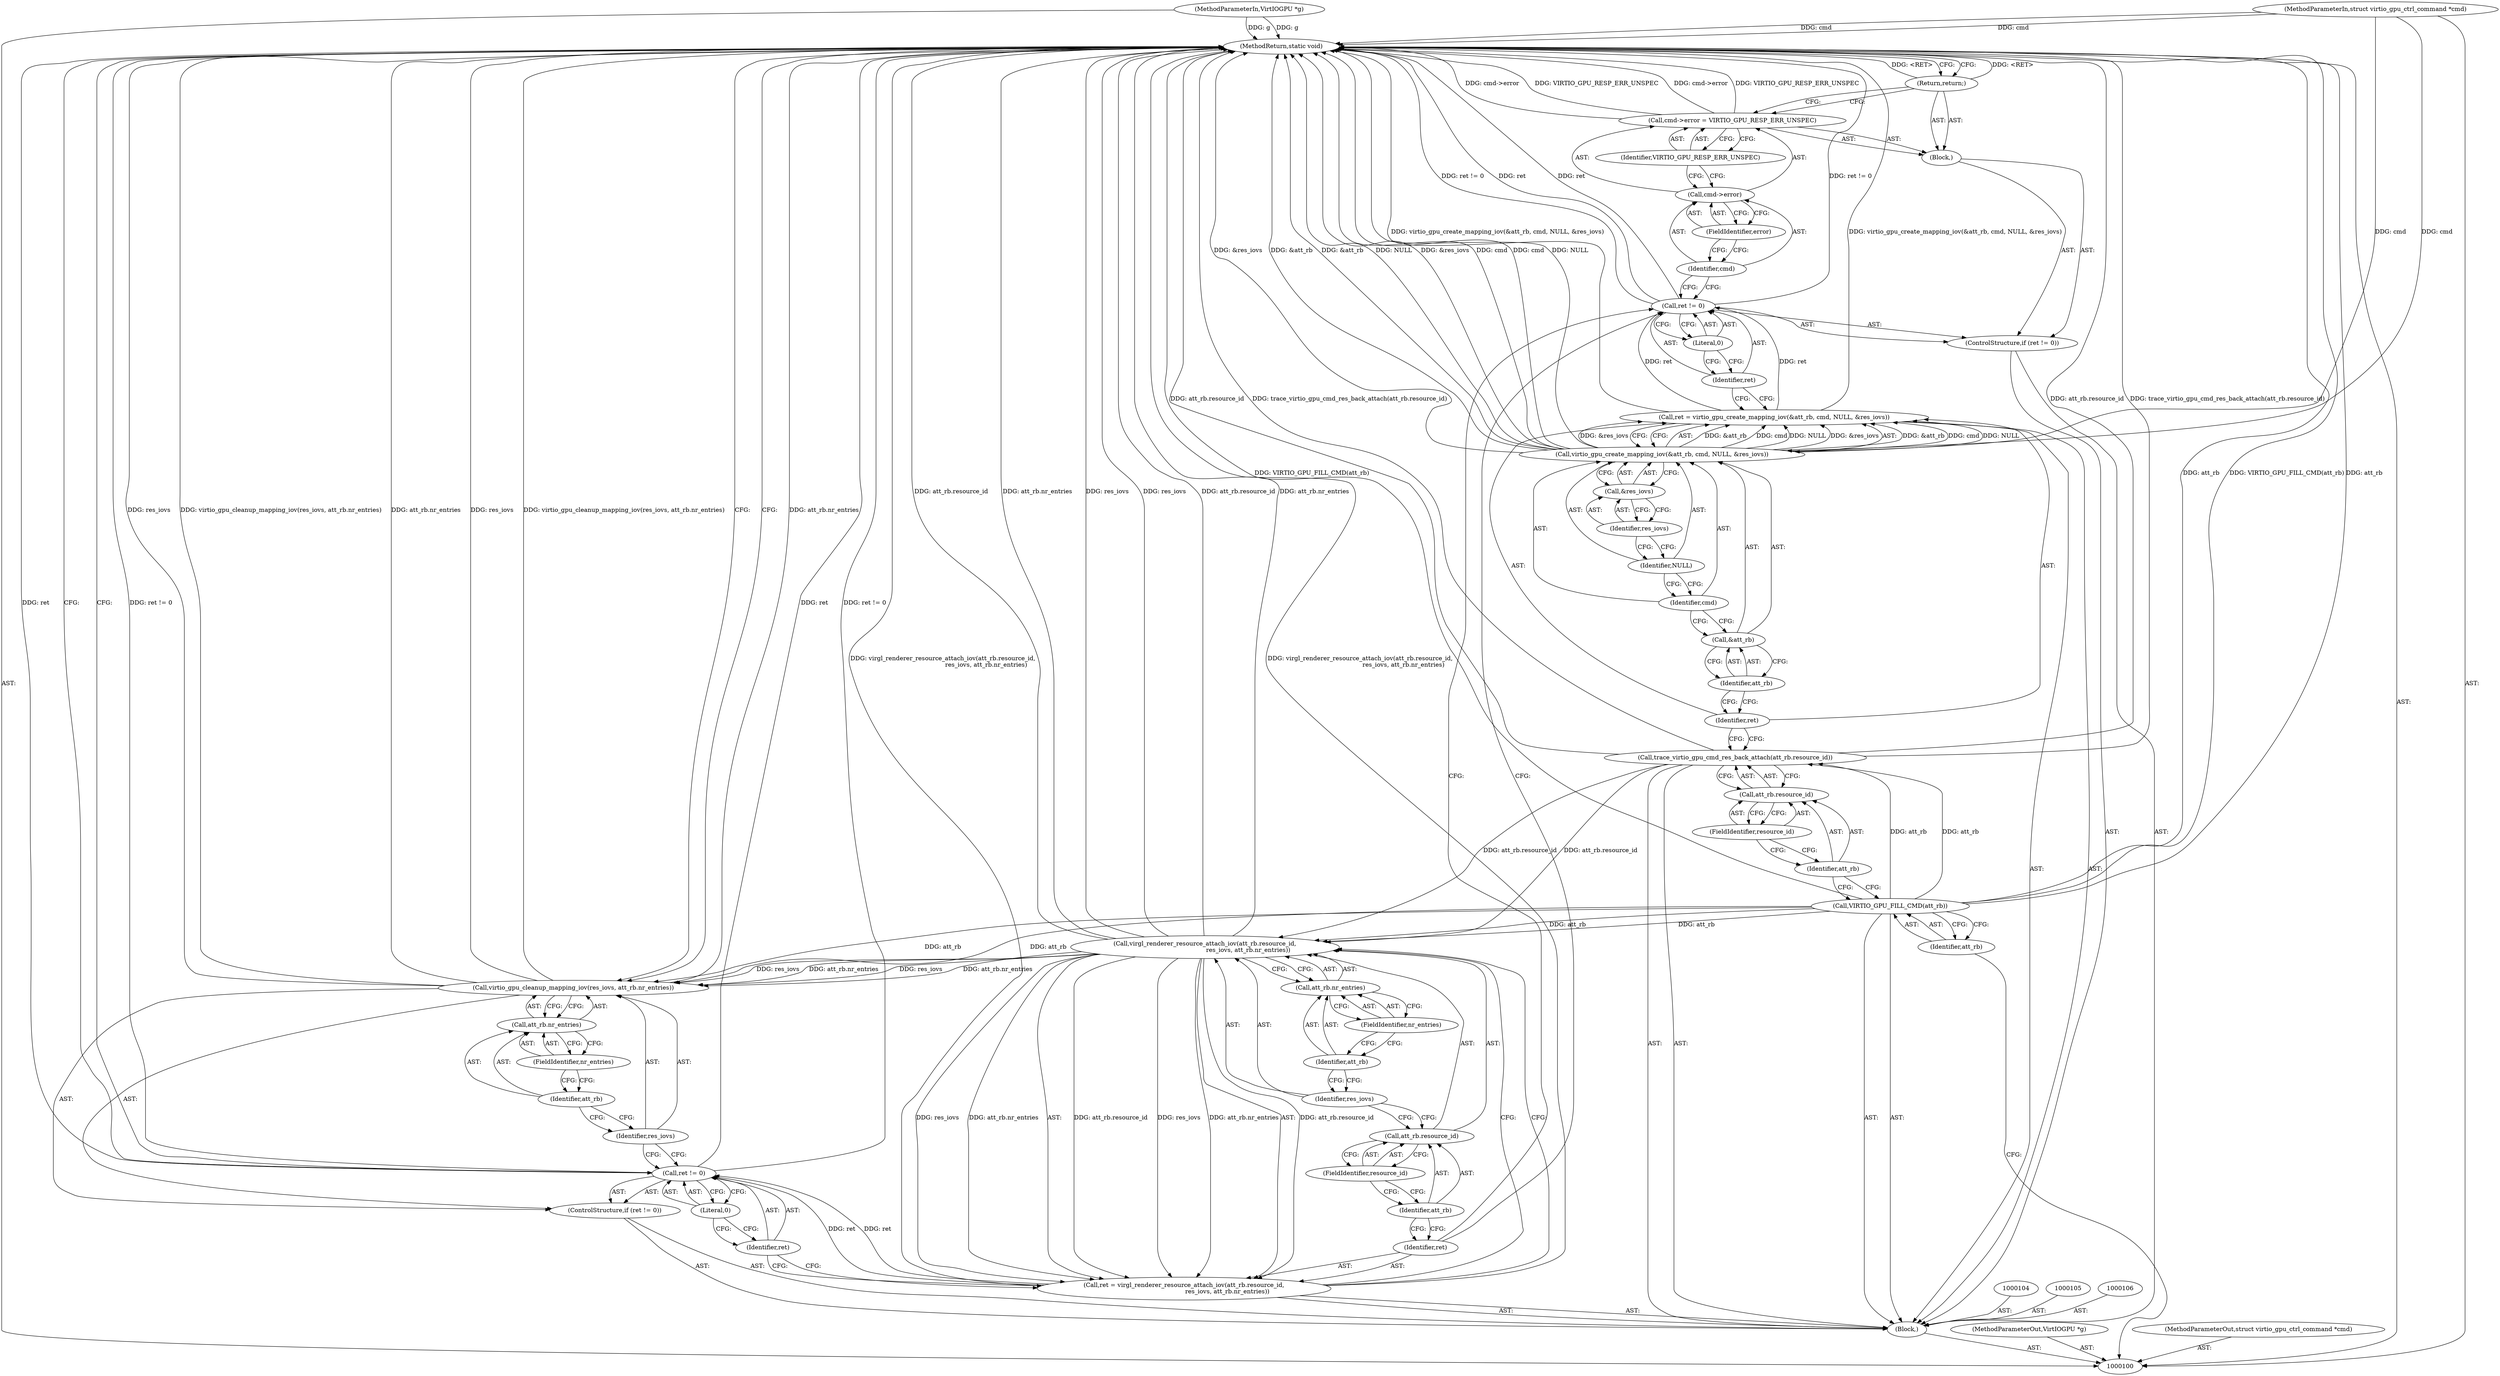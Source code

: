 digraph "0_qemu_33243031dad02d161225ba99d782616da133f689" {
"1000152" [label="(MethodReturn,static void)"];
"1000101" [label="(MethodParameterIn,VirtIOGPU *g)"];
"1000212" [label="(MethodParameterOut,VirtIOGPU *g)"];
"1000115" [label="(Call,virtio_gpu_create_mapping_iov(&att_rb, cmd, NULL, &res_iovs))"];
"1000113" [label="(Call,ret = virtio_gpu_create_mapping_iov(&att_rb, cmd, NULL, &res_iovs))"];
"1000114" [label="(Identifier,ret)"];
"1000116" [label="(Call,&att_rb)"];
"1000117" [label="(Identifier,att_rb)"];
"1000118" [label="(Identifier,cmd)"];
"1000119" [label="(Identifier,NULL)"];
"1000120" [label="(Call,&res_iovs)"];
"1000121" [label="(Identifier,res_iovs)"];
"1000125" [label="(Literal,0)"];
"1000126" [label="(Block,)"];
"1000122" [label="(ControlStructure,if (ret != 0))"];
"1000123" [label="(Call,ret != 0)"];
"1000124" [label="(Identifier,ret)"];
"1000130" [label="(FieldIdentifier,error)"];
"1000131" [label="(Identifier,VIRTIO_GPU_RESP_ERR_UNSPEC)"];
"1000127" [label="(Call,cmd->error = VIRTIO_GPU_RESP_ERR_UNSPEC)"];
"1000128" [label="(Call,cmd->error)"];
"1000129" [label="(Identifier,cmd)"];
"1000132" [label="(Return,return;)"];
"1000135" [label="(Call,virgl_renderer_resource_attach_iov(att_rb.resource_id,\n                                             res_iovs, att_rb.nr_entries))"];
"1000133" [label="(Call,ret = virgl_renderer_resource_attach_iov(att_rb.resource_id,\n                                             res_iovs, att_rb.nr_entries))"];
"1000134" [label="(Identifier,ret)"];
"1000136" [label="(Call,att_rb.resource_id)"];
"1000137" [label="(Identifier,att_rb)"];
"1000138" [label="(FieldIdentifier,resource_id)"];
"1000139" [label="(Identifier,res_iovs)"];
"1000140" [label="(Call,att_rb.nr_entries)"];
"1000141" [label="(Identifier,att_rb)"];
"1000142" [label="(FieldIdentifier,nr_entries)"];
"1000102" [label="(MethodParameterIn,struct virtio_gpu_ctrl_command *cmd)"];
"1000213" [label="(MethodParameterOut,struct virtio_gpu_ctrl_command *cmd)"];
"1000146" [label="(Literal,0)"];
"1000143" [label="(ControlStructure,if (ret != 0))"];
"1000144" [label="(Call,ret != 0)"];
"1000145" [label="(Identifier,ret)"];
"1000148" [label="(Identifier,res_iovs)"];
"1000149" [label="(Call,att_rb.nr_entries)"];
"1000150" [label="(Identifier,att_rb)"];
"1000151" [label="(FieldIdentifier,nr_entries)"];
"1000147" [label="(Call,virtio_gpu_cleanup_mapping_iov(res_iovs, att_rb.nr_entries))"];
"1000103" [label="(Block,)"];
"1000108" [label="(Identifier,att_rb)"];
"1000107" [label="(Call,VIRTIO_GPU_FILL_CMD(att_rb))"];
"1000109" [label="(Call,trace_virtio_gpu_cmd_res_back_attach(att_rb.resource_id))"];
"1000110" [label="(Call,att_rb.resource_id)"];
"1000111" [label="(Identifier,att_rb)"];
"1000112" [label="(FieldIdentifier,resource_id)"];
"1000152" -> "1000100"  [label="AST: "];
"1000152" -> "1000132"  [label="CFG: "];
"1000152" -> "1000147"  [label="CFG: "];
"1000152" -> "1000144"  [label="CFG: "];
"1000107" -> "1000152"  [label="DDG: att_rb"];
"1000107" -> "1000152"  [label="DDG: VIRTIO_GPU_FILL_CMD(att_rb)"];
"1000135" -> "1000152"  [label="DDG: att_rb.nr_entries"];
"1000135" -> "1000152"  [label="DDG: res_iovs"];
"1000135" -> "1000152"  [label="DDG: att_rb.resource_id"];
"1000144" -> "1000152"  [label="DDG: ret != 0"];
"1000144" -> "1000152"  [label="DDG: ret"];
"1000113" -> "1000152"  [label="DDG: virtio_gpu_create_mapping_iov(&att_rb, cmd, NULL, &res_iovs)"];
"1000115" -> "1000152"  [label="DDG: cmd"];
"1000115" -> "1000152"  [label="DDG: NULL"];
"1000115" -> "1000152"  [label="DDG: &res_iovs"];
"1000115" -> "1000152"  [label="DDG: &att_rb"];
"1000127" -> "1000152"  [label="DDG: cmd->error"];
"1000127" -> "1000152"  [label="DDG: VIRTIO_GPU_RESP_ERR_UNSPEC"];
"1000109" -> "1000152"  [label="DDG: trace_virtio_gpu_cmd_res_back_attach(att_rb.resource_id)"];
"1000109" -> "1000152"  [label="DDG: att_rb.resource_id"];
"1000123" -> "1000152"  [label="DDG: ret != 0"];
"1000123" -> "1000152"  [label="DDG: ret"];
"1000147" -> "1000152"  [label="DDG: att_rb.nr_entries"];
"1000147" -> "1000152"  [label="DDG: res_iovs"];
"1000147" -> "1000152"  [label="DDG: virtio_gpu_cleanup_mapping_iov(res_iovs, att_rb.nr_entries)"];
"1000102" -> "1000152"  [label="DDG: cmd"];
"1000133" -> "1000152"  [label="DDG: virgl_renderer_resource_attach_iov(att_rb.resource_id,\n                                             res_iovs, att_rb.nr_entries)"];
"1000101" -> "1000152"  [label="DDG: g"];
"1000132" -> "1000152"  [label="DDG: <RET>"];
"1000101" -> "1000100"  [label="AST: "];
"1000101" -> "1000152"  [label="DDG: g"];
"1000212" -> "1000100"  [label="AST: "];
"1000115" -> "1000113"  [label="AST: "];
"1000115" -> "1000120"  [label="CFG: "];
"1000116" -> "1000115"  [label="AST: "];
"1000118" -> "1000115"  [label="AST: "];
"1000119" -> "1000115"  [label="AST: "];
"1000120" -> "1000115"  [label="AST: "];
"1000113" -> "1000115"  [label="CFG: "];
"1000115" -> "1000152"  [label="DDG: cmd"];
"1000115" -> "1000152"  [label="DDG: NULL"];
"1000115" -> "1000152"  [label="DDG: &res_iovs"];
"1000115" -> "1000152"  [label="DDG: &att_rb"];
"1000115" -> "1000113"  [label="DDG: &att_rb"];
"1000115" -> "1000113"  [label="DDG: cmd"];
"1000115" -> "1000113"  [label="DDG: NULL"];
"1000115" -> "1000113"  [label="DDG: &res_iovs"];
"1000102" -> "1000115"  [label="DDG: cmd"];
"1000113" -> "1000103"  [label="AST: "];
"1000113" -> "1000115"  [label="CFG: "];
"1000114" -> "1000113"  [label="AST: "];
"1000115" -> "1000113"  [label="AST: "];
"1000124" -> "1000113"  [label="CFG: "];
"1000113" -> "1000152"  [label="DDG: virtio_gpu_create_mapping_iov(&att_rb, cmd, NULL, &res_iovs)"];
"1000115" -> "1000113"  [label="DDG: &att_rb"];
"1000115" -> "1000113"  [label="DDG: cmd"];
"1000115" -> "1000113"  [label="DDG: NULL"];
"1000115" -> "1000113"  [label="DDG: &res_iovs"];
"1000113" -> "1000123"  [label="DDG: ret"];
"1000114" -> "1000113"  [label="AST: "];
"1000114" -> "1000109"  [label="CFG: "];
"1000117" -> "1000114"  [label="CFG: "];
"1000116" -> "1000115"  [label="AST: "];
"1000116" -> "1000117"  [label="CFG: "];
"1000117" -> "1000116"  [label="AST: "];
"1000118" -> "1000116"  [label="CFG: "];
"1000117" -> "1000116"  [label="AST: "];
"1000117" -> "1000114"  [label="CFG: "];
"1000116" -> "1000117"  [label="CFG: "];
"1000118" -> "1000115"  [label="AST: "];
"1000118" -> "1000116"  [label="CFG: "];
"1000119" -> "1000118"  [label="CFG: "];
"1000119" -> "1000115"  [label="AST: "];
"1000119" -> "1000118"  [label="CFG: "];
"1000121" -> "1000119"  [label="CFG: "];
"1000120" -> "1000115"  [label="AST: "];
"1000120" -> "1000121"  [label="CFG: "];
"1000121" -> "1000120"  [label="AST: "];
"1000115" -> "1000120"  [label="CFG: "];
"1000121" -> "1000120"  [label="AST: "];
"1000121" -> "1000119"  [label="CFG: "];
"1000120" -> "1000121"  [label="CFG: "];
"1000125" -> "1000123"  [label="AST: "];
"1000125" -> "1000124"  [label="CFG: "];
"1000123" -> "1000125"  [label="CFG: "];
"1000126" -> "1000122"  [label="AST: "];
"1000127" -> "1000126"  [label="AST: "];
"1000132" -> "1000126"  [label="AST: "];
"1000122" -> "1000103"  [label="AST: "];
"1000123" -> "1000122"  [label="AST: "];
"1000126" -> "1000122"  [label="AST: "];
"1000123" -> "1000122"  [label="AST: "];
"1000123" -> "1000125"  [label="CFG: "];
"1000124" -> "1000123"  [label="AST: "];
"1000125" -> "1000123"  [label="AST: "];
"1000129" -> "1000123"  [label="CFG: "];
"1000134" -> "1000123"  [label="CFG: "];
"1000123" -> "1000152"  [label="DDG: ret != 0"];
"1000123" -> "1000152"  [label="DDG: ret"];
"1000113" -> "1000123"  [label="DDG: ret"];
"1000124" -> "1000123"  [label="AST: "];
"1000124" -> "1000113"  [label="CFG: "];
"1000125" -> "1000124"  [label="CFG: "];
"1000130" -> "1000128"  [label="AST: "];
"1000130" -> "1000129"  [label="CFG: "];
"1000128" -> "1000130"  [label="CFG: "];
"1000131" -> "1000127"  [label="AST: "];
"1000131" -> "1000128"  [label="CFG: "];
"1000127" -> "1000131"  [label="CFG: "];
"1000127" -> "1000126"  [label="AST: "];
"1000127" -> "1000131"  [label="CFG: "];
"1000128" -> "1000127"  [label="AST: "];
"1000131" -> "1000127"  [label="AST: "];
"1000132" -> "1000127"  [label="CFG: "];
"1000127" -> "1000152"  [label="DDG: cmd->error"];
"1000127" -> "1000152"  [label="DDG: VIRTIO_GPU_RESP_ERR_UNSPEC"];
"1000128" -> "1000127"  [label="AST: "];
"1000128" -> "1000130"  [label="CFG: "];
"1000129" -> "1000128"  [label="AST: "];
"1000130" -> "1000128"  [label="AST: "];
"1000131" -> "1000128"  [label="CFG: "];
"1000129" -> "1000128"  [label="AST: "];
"1000129" -> "1000123"  [label="CFG: "];
"1000130" -> "1000129"  [label="CFG: "];
"1000132" -> "1000126"  [label="AST: "];
"1000132" -> "1000127"  [label="CFG: "];
"1000152" -> "1000132"  [label="CFG: "];
"1000132" -> "1000152"  [label="DDG: <RET>"];
"1000135" -> "1000133"  [label="AST: "];
"1000135" -> "1000140"  [label="CFG: "];
"1000136" -> "1000135"  [label="AST: "];
"1000139" -> "1000135"  [label="AST: "];
"1000140" -> "1000135"  [label="AST: "];
"1000133" -> "1000135"  [label="CFG: "];
"1000135" -> "1000152"  [label="DDG: att_rb.nr_entries"];
"1000135" -> "1000152"  [label="DDG: res_iovs"];
"1000135" -> "1000152"  [label="DDG: att_rb.resource_id"];
"1000135" -> "1000133"  [label="DDG: att_rb.resource_id"];
"1000135" -> "1000133"  [label="DDG: res_iovs"];
"1000135" -> "1000133"  [label="DDG: att_rb.nr_entries"];
"1000107" -> "1000135"  [label="DDG: att_rb"];
"1000109" -> "1000135"  [label="DDG: att_rb.resource_id"];
"1000135" -> "1000147"  [label="DDG: res_iovs"];
"1000135" -> "1000147"  [label="DDG: att_rb.nr_entries"];
"1000133" -> "1000103"  [label="AST: "];
"1000133" -> "1000135"  [label="CFG: "];
"1000134" -> "1000133"  [label="AST: "];
"1000135" -> "1000133"  [label="AST: "];
"1000145" -> "1000133"  [label="CFG: "];
"1000133" -> "1000152"  [label="DDG: virgl_renderer_resource_attach_iov(att_rb.resource_id,\n                                             res_iovs, att_rb.nr_entries)"];
"1000135" -> "1000133"  [label="DDG: att_rb.resource_id"];
"1000135" -> "1000133"  [label="DDG: res_iovs"];
"1000135" -> "1000133"  [label="DDG: att_rb.nr_entries"];
"1000133" -> "1000144"  [label="DDG: ret"];
"1000134" -> "1000133"  [label="AST: "];
"1000134" -> "1000123"  [label="CFG: "];
"1000137" -> "1000134"  [label="CFG: "];
"1000136" -> "1000135"  [label="AST: "];
"1000136" -> "1000138"  [label="CFG: "];
"1000137" -> "1000136"  [label="AST: "];
"1000138" -> "1000136"  [label="AST: "];
"1000139" -> "1000136"  [label="CFG: "];
"1000137" -> "1000136"  [label="AST: "];
"1000137" -> "1000134"  [label="CFG: "];
"1000138" -> "1000137"  [label="CFG: "];
"1000138" -> "1000136"  [label="AST: "];
"1000138" -> "1000137"  [label="CFG: "];
"1000136" -> "1000138"  [label="CFG: "];
"1000139" -> "1000135"  [label="AST: "];
"1000139" -> "1000136"  [label="CFG: "];
"1000141" -> "1000139"  [label="CFG: "];
"1000140" -> "1000135"  [label="AST: "];
"1000140" -> "1000142"  [label="CFG: "];
"1000141" -> "1000140"  [label="AST: "];
"1000142" -> "1000140"  [label="AST: "];
"1000135" -> "1000140"  [label="CFG: "];
"1000141" -> "1000140"  [label="AST: "];
"1000141" -> "1000139"  [label="CFG: "];
"1000142" -> "1000141"  [label="CFG: "];
"1000142" -> "1000140"  [label="AST: "];
"1000142" -> "1000141"  [label="CFG: "];
"1000140" -> "1000142"  [label="CFG: "];
"1000102" -> "1000100"  [label="AST: "];
"1000102" -> "1000152"  [label="DDG: cmd"];
"1000102" -> "1000115"  [label="DDG: cmd"];
"1000213" -> "1000100"  [label="AST: "];
"1000146" -> "1000144"  [label="AST: "];
"1000146" -> "1000145"  [label="CFG: "];
"1000144" -> "1000146"  [label="CFG: "];
"1000143" -> "1000103"  [label="AST: "];
"1000144" -> "1000143"  [label="AST: "];
"1000147" -> "1000143"  [label="AST: "];
"1000144" -> "1000143"  [label="AST: "];
"1000144" -> "1000146"  [label="CFG: "];
"1000145" -> "1000144"  [label="AST: "];
"1000146" -> "1000144"  [label="AST: "];
"1000148" -> "1000144"  [label="CFG: "];
"1000152" -> "1000144"  [label="CFG: "];
"1000144" -> "1000152"  [label="DDG: ret != 0"];
"1000144" -> "1000152"  [label="DDG: ret"];
"1000133" -> "1000144"  [label="DDG: ret"];
"1000145" -> "1000144"  [label="AST: "];
"1000145" -> "1000133"  [label="CFG: "];
"1000146" -> "1000145"  [label="CFG: "];
"1000148" -> "1000147"  [label="AST: "];
"1000148" -> "1000144"  [label="CFG: "];
"1000150" -> "1000148"  [label="CFG: "];
"1000149" -> "1000147"  [label="AST: "];
"1000149" -> "1000151"  [label="CFG: "];
"1000150" -> "1000149"  [label="AST: "];
"1000151" -> "1000149"  [label="AST: "];
"1000147" -> "1000149"  [label="CFG: "];
"1000150" -> "1000149"  [label="AST: "];
"1000150" -> "1000148"  [label="CFG: "];
"1000151" -> "1000150"  [label="CFG: "];
"1000151" -> "1000149"  [label="AST: "];
"1000151" -> "1000150"  [label="CFG: "];
"1000149" -> "1000151"  [label="CFG: "];
"1000147" -> "1000143"  [label="AST: "];
"1000147" -> "1000149"  [label="CFG: "];
"1000148" -> "1000147"  [label="AST: "];
"1000149" -> "1000147"  [label="AST: "];
"1000152" -> "1000147"  [label="CFG: "];
"1000147" -> "1000152"  [label="DDG: att_rb.nr_entries"];
"1000147" -> "1000152"  [label="DDG: res_iovs"];
"1000147" -> "1000152"  [label="DDG: virtio_gpu_cleanup_mapping_iov(res_iovs, att_rb.nr_entries)"];
"1000135" -> "1000147"  [label="DDG: res_iovs"];
"1000135" -> "1000147"  [label="DDG: att_rb.nr_entries"];
"1000107" -> "1000147"  [label="DDG: att_rb"];
"1000103" -> "1000100"  [label="AST: "];
"1000104" -> "1000103"  [label="AST: "];
"1000105" -> "1000103"  [label="AST: "];
"1000106" -> "1000103"  [label="AST: "];
"1000107" -> "1000103"  [label="AST: "];
"1000109" -> "1000103"  [label="AST: "];
"1000113" -> "1000103"  [label="AST: "];
"1000122" -> "1000103"  [label="AST: "];
"1000133" -> "1000103"  [label="AST: "];
"1000143" -> "1000103"  [label="AST: "];
"1000108" -> "1000107"  [label="AST: "];
"1000108" -> "1000100"  [label="CFG: "];
"1000107" -> "1000108"  [label="CFG: "];
"1000107" -> "1000103"  [label="AST: "];
"1000107" -> "1000108"  [label="CFG: "];
"1000108" -> "1000107"  [label="AST: "];
"1000111" -> "1000107"  [label="CFG: "];
"1000107" -> "1000152"  [label="DDG: att_rb"];
"1000107" -> "1000152"  [label="DDG: VIRTIO_GPU_FILL_CMD(att_rb)"];
"1000107" -> "1000109"  [label="DDG: att_rb"];
"1000107" -> "1000135"  [label="DDG: att_rb"];
"1000107" -> "1000147"  [label="DDG: att_rb"];
"1000109" -> "1000103"  [label="AST: "];
"1000109" -> "1000110"  [label="CFG: "];
"1000110" -> "1000109"  [label="AST: "];
"1000114" -> "1000109"  [label="CFG: "];
"1000109" -> "1000152"  [label="DDG: trace_virtio_gpu_cmd_res_back_attach(att_rb.resource_id)"];
"1000109" -> "1000152"  [label="DDG: att_rb.resource_id"];
"1000107" -> "1000109"  [label="DDG: att_rb"];
"1000109" -> "1000135"  [label="DDG: att_rb.resource_id"];
"1000110" -> "1000109"  [label="AST: "];
"1000110" -> "1000112"  [label="CFG: "];
"1000111" -> "1000110"  [label="AST: "];
"1000112" -> "1000110"  [label="AST: "];
"1000109" -> "1000110"  [label="CFG: "];
"1000111" -> "1000110"  [label="AST: "];
"1000111" -> "1000107"  [label="CFG: "];
"1000112" -> "1000111"  [label="CFG: "];
"1000112" -> "1000110"  [label="AST: "];
"1000112" -> "1000111"  [label="CFG: "];
"1000110" -> "1000112"  [label="CFG: "];
}
